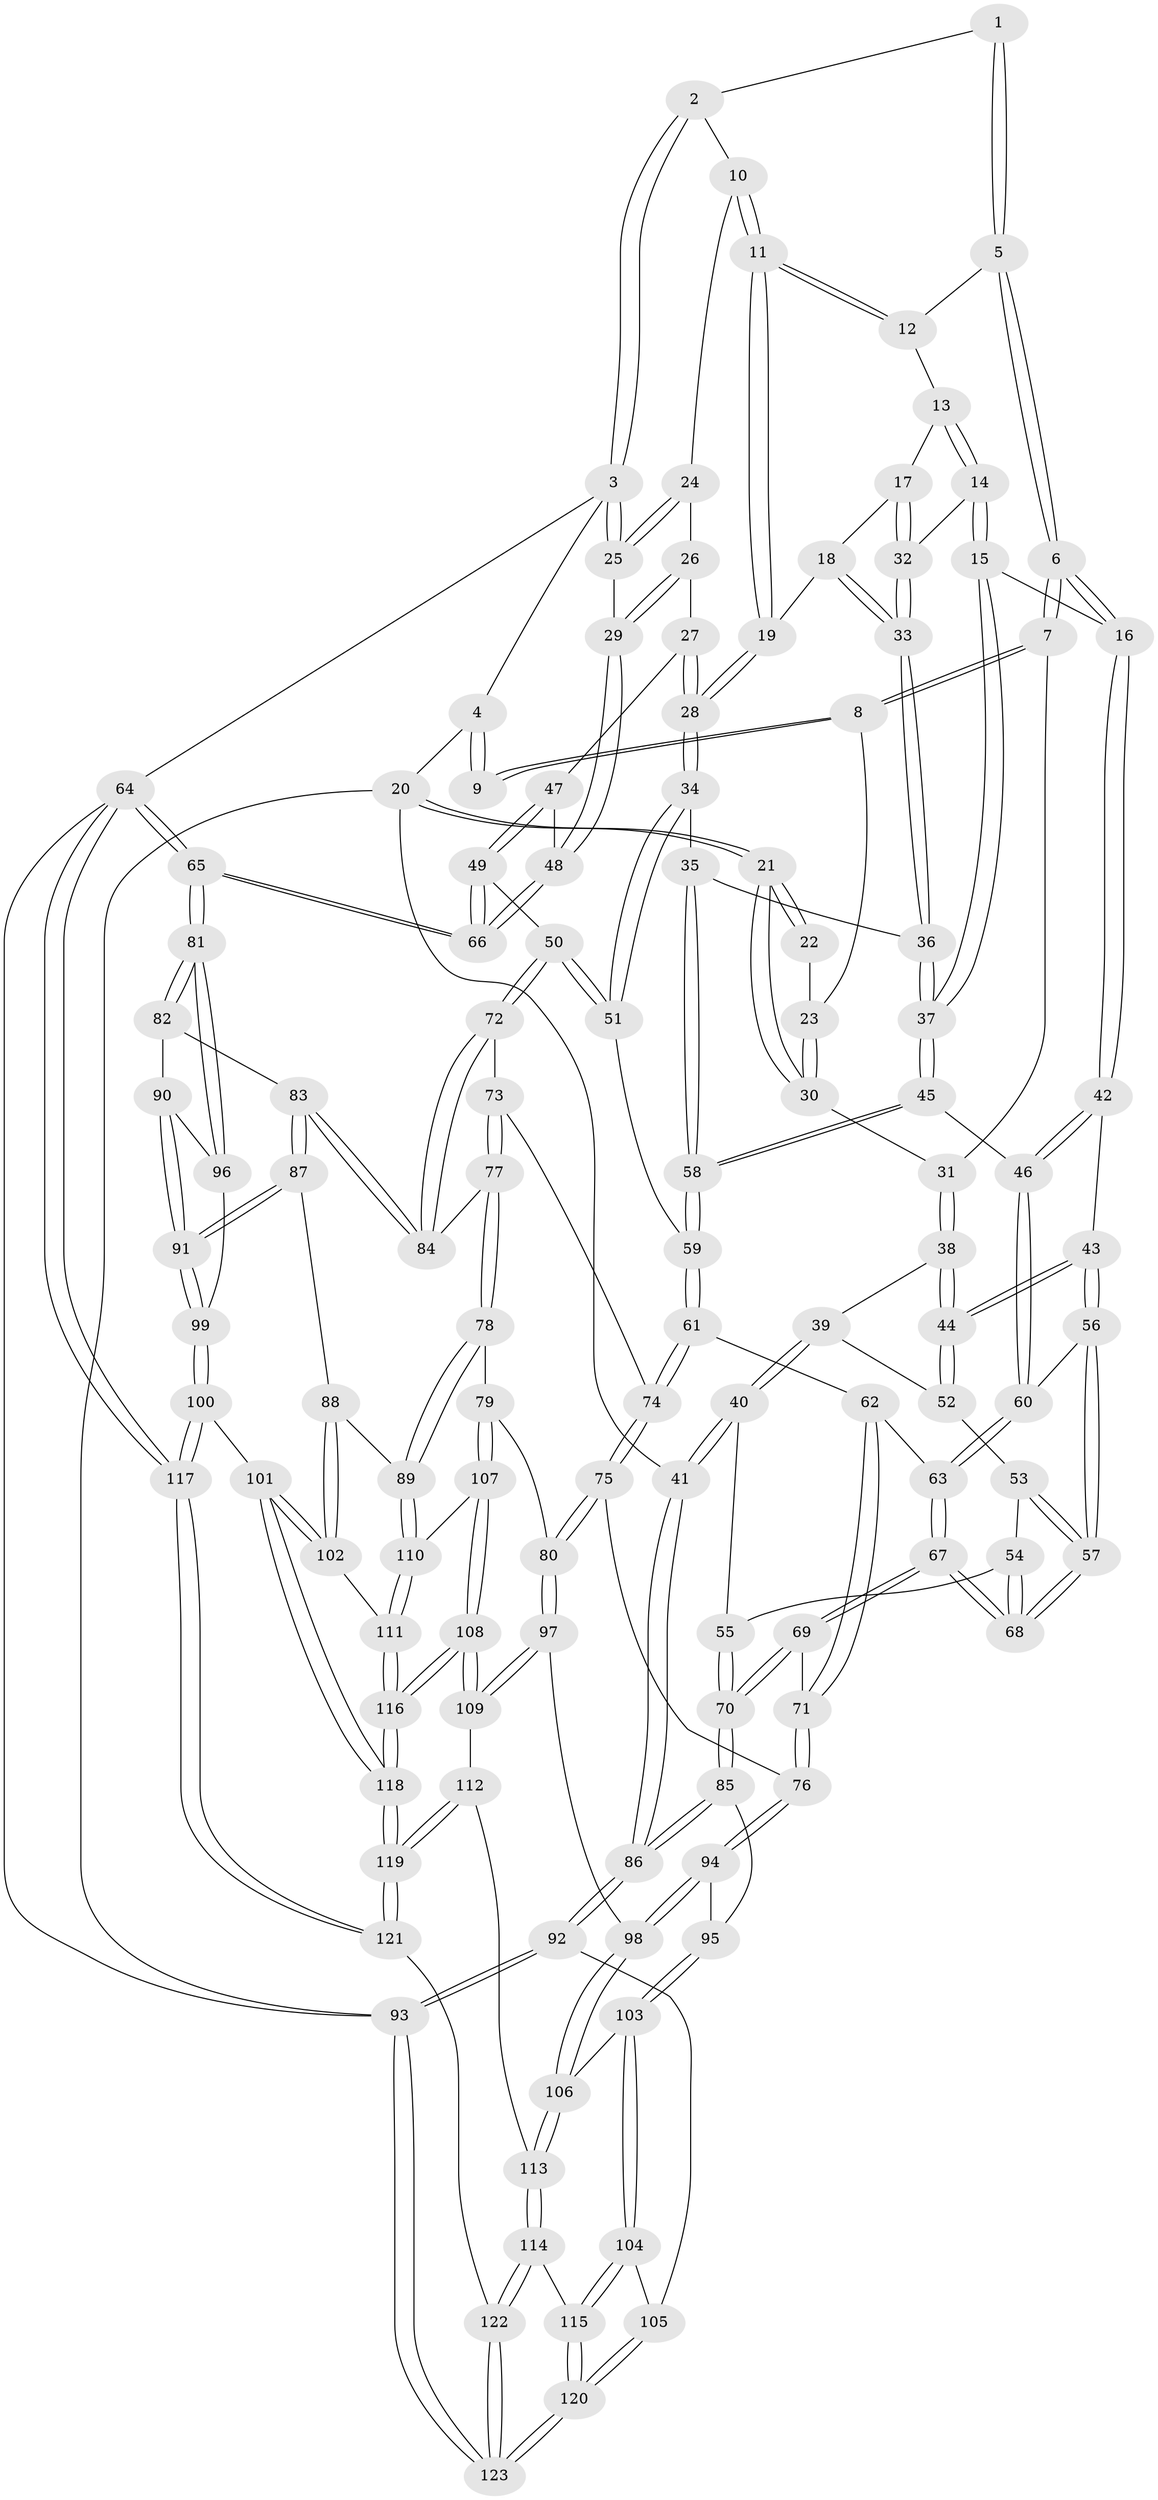 // coarse degree distribution, {4: 0.42857142857142855, 13: 0.02040816326530612, 6: 0.1836734693877551, 2: 0.061224489795918366, 5: 0.22448979591836735, 3: 0.08163265306122448}
// Generated by graph-tools (version 1.1) at 2025/21/03/04/25 18:21:10]
// undirected, 123 vertices, 304 edges
graph export_dot {
graph [start="1"]
  node [color=gray90,style=filled];
  1 [pos="+0.4810406446741381+0"];
  2 [pos="+0.8004665448747343+0"];
  3 [pos="+1+0"];
  4 [pos="+0.12306474124162839+0"];
  5 [pos="+0.4775048642505111+0"];
  6 [pos="+0.31785990029905375+0.17853778871586598"];
  7 [pos="+0.21761023883111816+0.13007709469207157"];
  8 [pos="+0.14094646673027053+0.05098234353143311"];
  9 [pos="+0.13842372000603054+0.04788113620406206"];
  10 [pos="+0.8178118501096375+0.04126743891222837"];
  11 [pos="+0.7689730592866444+0.10511122368153482"];
  12 [pos="+0.5209679189856183+0"];
  13 [pos="+0.5690922504275007+0.06039454092171645"];
  14 [pos="+0.5008831981423794+0.2203494543238237"];
  15 [pos="+0.4757827798740974+0.2344892765021424"];
  16 [pos="+0.32089977896667327+0.18836184347578175"];
  17 [pos="+0.6479561555733129+0.1328971072692894"];
  18 [pos="+0.684421290743321+0.14516782332809583"];
  19 [pos="+0.7676854414587856+0.10708176866108719"];
  20 [pos="+0+0.16015778781822193"];
  21 [pos="+0+0.1603229613952311"];
  22 [pos="+0.04522801178493263+0.08061352314752088"];
  23 [pos="+0.06735060923522872+0.17639022040886065"];
  24 [pos="+0.8615781871856157+0.06951385988729357"];
  25 [pos="+1+0.0313655415305029"];
  26 [pos="+0.8890255686942181+0.10861352027962122"];
  27 [pos="+0.9425151926871917+0.2639186485748898"];
  28 [pos="+0.8400881104779143+0.309271705823151"];
  29 [pos="+1+0.20287360798796522"];
  30 [pos="+0.0532908212012857+0.23769939769051096"];
  31 [pos="+0.056942638042963026+0.23938933743637855"];
  32 [pos="+0.5538023702810146+0.21555818789563078"];
  33 [pos="+0.671744820809916+0.28040639620666435"];
  34 [pos="+0.80198491274741+0.3575645192736051"];
  35 [pos="+0.758009862921577+0.34663060661502354"];
  36 [pos="+0.6780429502123643+0.3009831803432525"];
  37 [pos="+0.5385482602721534+0.36852952827254476"];
  38 [pos="+0.08692481254935451+0.28863884815095875"];
  39 [pos="+0.021819727438444816+0.3752608331647387"];
  40 [pos="+0+0.4993618218618851"];
  41 [pos="+0+0.5043153856115095"];
  42 [pos="+0.2854517864119395+0.2959835241860886"];
  43 [pos="+0.25134210803412577+0.3503134238925094"];
  44 [pos="+0.215299725987749+0.3480261836437128"];
  45 [pos="+0.5232599384601402+0.4197773113451008"];
  46 [pos="+0.5155820133924357+0.4233267627905101"];
  47 [pos="+0.9763537853002323+0.26479935368140434"];
  48 [pos="+1+0.21888111126630344"];
  49 [pos="+0.9622959089412323+0.5157233654939661"];
  50 [pos="+0.8631204324170448+0.5300015822867686"];
  51 [pos="+0.8329884334911278+0.4784265729329418"];
  52 [pos="+0.13734392715464527+0.38739438631299733"];
  53 [pos="+0.09546471909973447+0.43186309965655034"];
  54 [pos="+0.0285353609784748+0.4941668062874667"];
  55 [pos="+0.020665055493044357+0.49595097923185044"];
  56 [pos="+0.26791681962338676+0.45300198537534514"];
  57 [pos="+0.24279359795083016+0.5153909771603973"];
  58 [pos="+0.5978359222338865+0.47795715170433034"];
  59 [pos="+0.6103401702859587+0.4998609562188235"];
  60 [pos="+0.4497787729389133+0.4858839317411771"];
  61 [pos="+0.6132969591728633+0.5780783826085872"];
  62 [pos="+0.45354360838467433+0.5484349445830253"];
  63 [pos="+0.45220906262180455+0.5389394965831101"];
  64 [pos="+1+1"];
  65 [pos="+1+0.8510380651889166"];
  66 [pos="+1+0.517947218061261"];
  67 [pos="+0.24492462208888996+0.5792734194998929"];
  68 [pos="+0.24269919662167522+0.5156371754970632"];
  69 [pos="+0.2447230302088136+0.5893183307858372"];
  70 [pos="+0.19083237077880247+0.6629644608042607"];
  71 [pos="+0.4340139562519089+0.6695996460258835"];
  72 [pos="+0.8578124499646462+0.5438421817493737"];
  73 [pos="+0.6380262391622756+0.5967707586005931"];
  74 [pos="+0.6163079440588543+0.5881444811692366"];
  75 [pos="+0.5198084689911425+0.7007907523947168"];
  76 [pos="+0.4531882622691891+0.7025512136747867"];
  77 [pos="+0.7029206139020555+0.6976333899375691"];
  78 [pos="+0.6687964095593769+0.774104708215083"];
  79 [pos="+0.653090890525043+0.7751256088127931"];
  80 [pos="+0.5993389904548211+0.7627321918178604"];
  81 [pos="+1+0.8330979102922484"];
  82 [pos="+0.8562370972241657+0.644633538962466"];
  83 [pos="+0.8546280714781218+0.6426382330909074"];
  84 [pos="+0.851737742617624+0.6354529373508725"];
  85 [pos="+0.17600295939502802+0.6928027532198197"];
  86 [pos="+0+0.693553177714689"];
  87 [pos="+0.7813263498103931+0.7826256115117807"];
  88 [pos="+0.7500466390732766+0.7917708784806867"];
  89 [pos="+0.6984945362149768+0.7994701207371229"];
  90 [pos="+0.8800885635191529+0.7442444907373184"];
  91 [pos="+0.8221546076042584+0.8113307351041118"];
  92 [pos="+0+0.7988494741121055"];
  93 [pos="+0+1"];
  94 [pos="+0.4476232541087392+0.7130116427922647"];
  95 [pos="+0.18727716669125594+0.7208192120433831"];
  96 [pos="+0.9125169229592681+0.794939624608942"];
  97 [pos="+0.5503009922755798+0.8559299876786703"];
  98 [pos="+0.4151329714293759+0.7917204849084182"];
  99 [pos="+0.8534533404028182+0.8762123415628623"];
  100 [pos="+0.8506412968481724+0.9013091448334801"];
  101 [pos="+0.8322738243796224+0.9005964322144204"];
  102 [pos="+0.8297665572254184+0.8995921980935984"];
  103 [pos="+0.19566634751213538+0.7495444416726772"];
  104 [pos="+0.18886911981801965+0.8252354547492302"];
  105 [pos="+0.07032762476063459+0.8892493175744379"];
  106 [pos="+0.41202189374992626+0.7961135790511262"];
  107 [pos="+0.6108242679773174+0.8886383978502896"];
  108 [pos="+0.5971178843695959+0.9188016057278806"];
  109 [pos="+0.5542205579439157+0.8859186874204681"];
  110 [pos="+0.7101763183907681+0.8490337538482"];
  111 [pos="+0.7148987277715164+0.8658881534437907"];
  112 [pos="+0.47471060693446954+0.9150681092367955"];
  113 [pos="+0.390839354339456+0.8919395729784669"];
  114 [pos="+0.35591950629127284+0.9311127248407306"];
  115 [pos="+0.23765258913348+0.8888203678582681"];
  116 [pos="+0.6485010148835053+1"];
  117 [pos="+1+1"];
  118 [pos="+0.6485307019040992+1"];
  119 [pos="+0.6345093997457746+1"];
  120 [pos="+0.13355968294244255+1"];
  121 [pos="+0.6374817228084394+1"];
  122 [pos="+0.36522066165593237+1"];
  123 [pos="+0.12025891935814899+1"];
  1 -- 2;
  1 -- 5;
  1 -- 5;
  2 -- 3;
  2 -- 3;
  2 -- 10;
  3 -- 4;
  3 -- 25;
  3 -- 25;
  3 -- 64;
  4 -- 9;
  4 -- 9;
  4 -- 20;
  5 -- 6;
  5 -- 6;
  5 -- 12;
  6 -- 7;
  6 -- 7;
  6 -- 16;
  6 -- 16;
  7 -- 8;
  7 -- 8;
  7 -- 31;
  8 -- 9;
  8 -- 9;
  8 -- 23;
  10 -- 11;
  10 -- 11;
  10 -- 24;
  11 -- 12;
  11 -- 12;
  11 -- 19;
  11 -- 19;
  12 -- 13;
  13 -- 14;
  13 -- 14;
  13 -- 17;
  14 -- 15;
  14 -- 15;
  14 -- 32;
  15 -- 16;
  15 -- 37;
  15 -- 37;
  16 -- 42;
  16 -- 42;
  17 -- 18;
  17 -- 32;
  17 -- 32;
  18 -- 19;
  18 -- 33;
  18 -- 33;
  19 -- 28;
  19 -- 28;
  20 -- 21;
  20 -- 21;
  20 -- 41;
  20 -- 93;
  21 -- 22;
  21 -- 22;
  21 -- 30;
  21 -- 30;
  22 -- 23;
  23 -- 30;
  23 -- 30;
  24 -- 25;
  24 -- 25;
  24 -- 26;
  25 -- 29;
  26 -- 27;
  26 -- 29;
  26 -- 29;
  27 -- 28;
  27 -- 28;
  27 -- 47;
  28 -- 34;
  28 -- 34;
  29 -- 48;
  29 -- 48;
  30 -- 31;
  31 -- 38;
  31 -- 38;
  32 -- 33;
  32 -- 33;
  33 -- 36;
  33 -- 36;
  34 -- 35;
  34 -- 51;
  34 -- 51;
  35 -- 36;
  35 -- 58;
  35 -- 58;
  36 -- 37;
  36 -- 37;
  37 -- 45;
  37 -- 45;
  38 -- 39;
  38 -- 44;
  38 -- 44;
  39 -- 40;
  39 -- 40;
  39 -- 52;
  40 -- 41;
  40 -- 41;
  40 -- 55;
  41 -- 86;
  41 -- 86;
  42 -- 43;
  42 -- 46;
  42 -- 46;
  43 -- 44;
  43 -- 44;
  43 -- 56;
  43 -- 56;
  44 -- 52;
  44 -- 52;
  45 -- 46;
  45 -- 58;
  45 -- 58;
  46 -- 60;
  46 -- 60;
  47 -- 48;
  47 -- 49;
  47 -- 49;
  48 -- 66;
  48 -- 66;
  49 -- 50;
  49 -- 66;
  49 -- 66;
  50 -- 51;
  50 -- 51;
  50 -- 72;
  50 -- 72;
  51 -- 59;
  52 -- 53;
  53 -- 54;
  53 -- 57;
  53 -- 57;
  54 -- 55;
  54 -- 68;
  54 -- 68;
  55 -- 70;
  55 -- 70;
  56 -- 57;
  56 -- 57;
  56 -- 60;
  57 -- 68;
  57 -- 68;
  58 -- 59;
  58 -- 59;
  59 -- 61;
  59 -- 61;
  60 -- 63;
  60 -- 63;
  61 -- 62;
  61 -- 74;
  61 -- 74;
  62 -- 63;
  62 -- 71;
  62 -- 71;
  63 -- 67;
  63 -- 67;
  64 -- 65;
  64 -- 65;
  64 -- 117;
  64 -- 117;
  64 -- 93;
  65 -- 66;
  65 -- 66;
  65 -- 81;
  65 -- 81;
  67 -- 68;
  67 -- 68;
  67 -- 69;
  67 -- 69;
  69 -- 70;
  69 -- 70;
  69 -- 71;
  70 -- 85;
  70 -- 85;
  71 -- 76;
  71 -- 76;
  72 -- 73;
  72 -- 84;
  72 -- 84;
  73 -- 74;
  73 -- 77;
  73 -- 77;
  74 -- 75;
  74 -- 75;
  75 -- 76;
  75 -- 80;
  75 -- 80;
  76 -- 94;
  76 -- 94;
  77 -- 78;
  77 -- 78;
  77 -- 84;
  78 -- 79;
  78 -- 89;
  78 -- 89;
  79 -- 80;
  79 -- 107;
  79 -- 107;
  80 -- 97;
  80 -- 97;
  81 -- 82;
  81 -- 82;
  81 -- 96;
  81 -- 96;
  82 -- 83;
  82 -- 90;
  83 -- 84;
  83 -- 84;
  83 -- 87;
  83 -- 87;
  85 -- 86;
  85 -- 86;
  85 -- 95;
  86 -- 92;
  86 -- 92;
  87 -- 88;
  87 -- 91;
  87 -- 91;
  88 -- 89;
  88 -- 102;
  88 -- 102;
  89 -- 110;
  89 -- 110;
  90 -- 91;
  90 -- 91;
  90 -- 96;
  91 -- 99;
  91 -- 99;
  92 -- 93;
  92 -- 93;
  92 -- 105;
  93 -- 123;
  93 -- 123;
  94 -- 95;
  94 -- 98;
  94 -- 98;
  95 -- 103;
  95 -- 103;
  96 -- 99;
  97 -- 98;
  97 -- 109;
  97 -- 109;
  98 -- 106;
  98 -- 106;
  99 -- 100;
  99 -- 100;
  100 -- 101;
  100 -- 117;
  100 -- 117;
  101 -- 102;
  101 -- 102;
  101 -- 118;
  101 -- 118;
  102 -- 111;
  103 -- 104;
  103 -- 104;
  103 -- 106;
  104 -- 105;
  104 -- 115;
  104 -- 115;
  105 -- 120;
  105 -- 120;
  106 -- 113;
  106 -- 113;
  107 -- 108;
  107 -- 108;
  107 -- 110;
  108 -- 109;
  108 -- 109;
  108 -- 116;
  108 -- 116;
  109 -- 112;
  110 -- 111;
  110 -- 111;
  111 -- 116;
  111 -- 116;
  112 -- 113;
  112 -- 119;
  112 -- 119;
  113 -- 114;
  113 -- 114;
  114 -- 115;
  114 -- 122;
  114 -- 122;
  115 -- 120;
  115 -- 120;
  116 -- 118;
  116 -- 118;
  117 -- 121;
  117 -- 121;
  118 -- 119;
  118 -- 119;
  119 -- 121;
  119 -- 121;
  120 -- 123;
  120 -- 123;
  121 -- 122;
  122 -- 123;
  122 -- 123;
}
